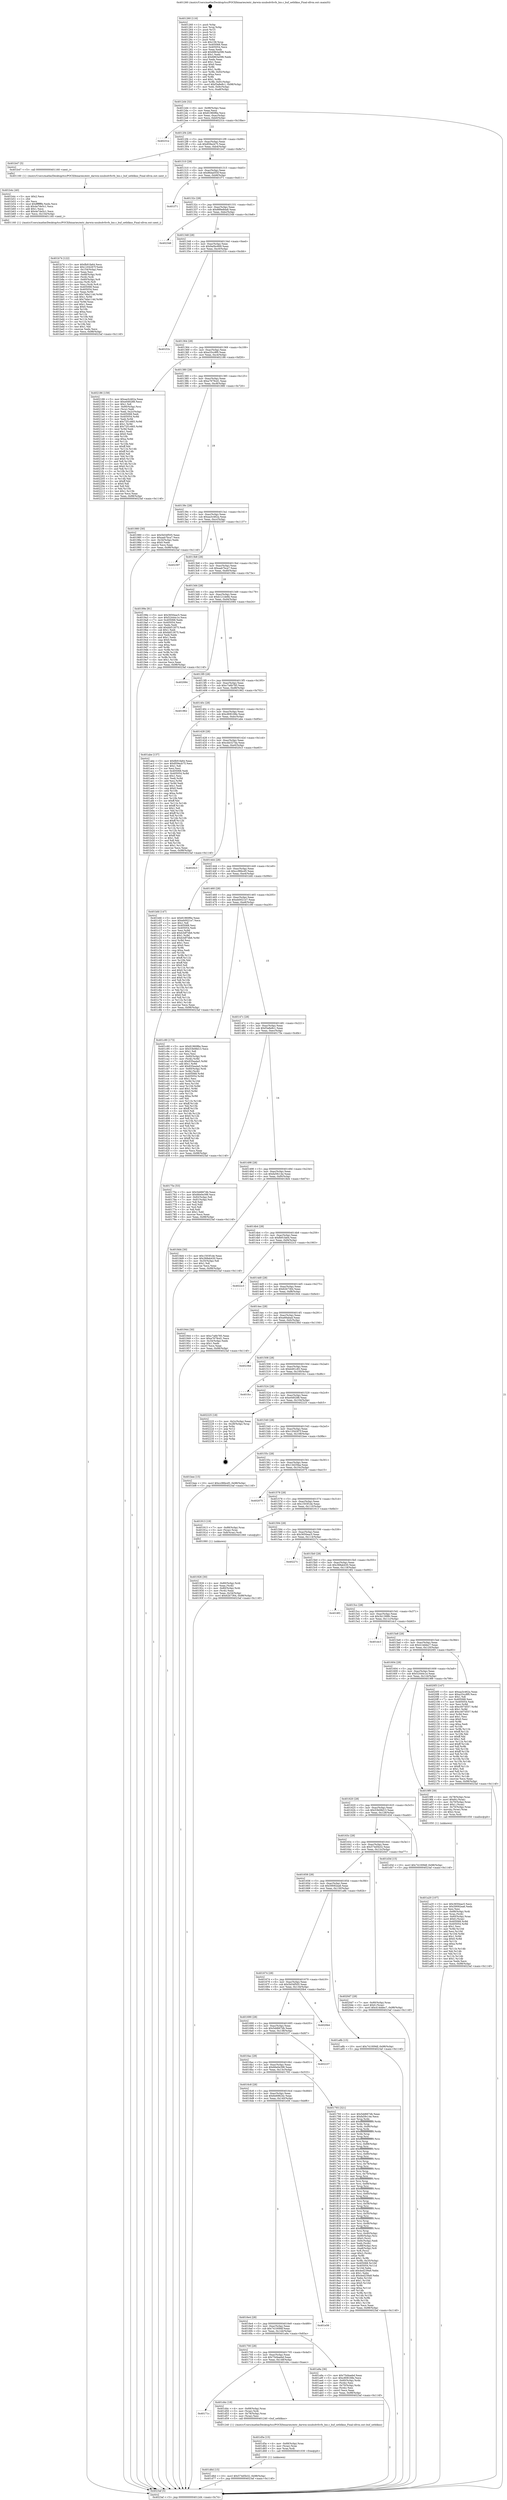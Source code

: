 digraph "0x401260" {
  label = "0x401260 (/mnt/c/Users/mathe/Desktop/tcc/POCII/binaries/extr_darwin-xnubsdvfsvfs_bio.c_buf_setblkno_Final-ollvm.out::main(0))"
  labelloc = "t"
  node[shape=record]

  Entry [label="",width=0.3,height=0.3,shape=circle,fillcolor=black,style=filled]
  "0x4012d4" [label="{
     0x4012d4 [32]\l
     | [instrs]\l
     &nbsp;&nbsp;0x4012d4 \<+6\>: mov -0x98(%rbp),%eax\l
     &nbsp;&nbsp;0x4012da \<+2\>: mov %eax,%ecx\l
     &nbsp;&nbsp;0x4012dc \<+6\>: sub $0x81960f6e,%ecx\l
     &nbsp;&nbsp;0x4012e2 \<+6\>: mov %eax,-0xac(%rbp)\l
     &nbsp;&nbsp;0x4012e8 \<+6\>: mov %ecx,-0xb0(%rbp)\l
     &nbsp;&nbsp;0x4012ee \<+6\>: je 000000000040231e \<main+0x10be\>\l
  }"]
  "0x40231e" [label="{
     0x40231e\l
  }", style=dashed]
  "0x4012f4" [label="{
     0x4012f4 [28]\l
     | [instrs]\l
     &nbsp;&nbsp;0x4012f4 \<+5\>: jmp 00000000004012f9 \<main+0x99\>\l
     &nbsp;&nbsp;0x4012f9 \<+6\>: mov -0xac(%rbp),%eax\l
     &nbsp;&nbsp;0x4012ff \<+5\>: sub $0x859ecb75,%eax\l
     &nbsp;&nbsp;0x401304 \<+6\>: mov %eax,-0xb4(%rbp)\l
     &nbsp;&nbsp;0x40130a \<+6\>: je 0000000000401b47 \<main+0x8e7\>\l
  }"]
  Exit [label="",width=0.3,height=0.3,shape=circle,fillcolor=black,style=filled,peripheries=2]
  "0x401b47" [label="{
     0x401b47 [5]\l
     | [instrs]\l
     &nbsp;&nbsp;0x401b47 \<+5\>: call 0000000000401160 \<next_i\>\l
     | [calls]\l
     &nbsp;&nbsp;0x401160 \{1\} (/mnt/c/Users/mathe/Desktop/tcc/POCII/binaries/extr_darwin-xnubsdvfsvfs_bio.c_buf_setblkno_Final-ollvm.out::next_i)\l
  }"]
  "0x401310" [label="{
     0x401310 [28]\l
     | [instrs]\l
     &nbsp;&nbsp;0x401310 \<+5\>: jmp 0000000000401315 \<main+0xb5\>\l
     &nbsp;&nbsp;0x401315 \<+6\>: mov -0xac(%rbp),%eax\l
     &nbsp;&nbsp;0x40131b \<+5\>: sub $0x86da055f,%eax\l
     &nbsp;&nbsp;0x401320 \<+6\>: mov %eax,-0xb8(%rbp)\l
     &nbsp;&nbsp;0x401326 \<+6\>: je 0000000000401f71 \<main+0xd11\>\l
  }"]
  "0x401d6d" [label="{
     0x401d6d [15]\l
     | [instrs]\l
     &nbsp;&nbsp;0x401d6d \<+10\>: movl $0x574d5b32,-0x98(%rbp)\l
     &nbsp;&nbsp;0x401d77 \<+5\>: jmp 00000000004023af \<main+0x114f\>\l
  }"]
  "0x401f71" [label="{
     0x401f71\l
  }", style=dashed]
  "0x40132c" [label="{
     0x40132c [28]\l
     | [instrs]\l
     &nbsp;&nbsp;0x40132c \<+5\>: jmp 0000000000401331 \<main+0xd1\>\l
     &nbsp;&nbsp;0x401331 \<+6\>: mov -0xac(%rbp),%eax\l
     &nbsp;&nbsp;0x401337 \<+5\>: sub $0x889e84a8,%eax\l
     &nbsp;&nbsp;0x40133c \<+6\>: mov %eax,-0xbc(%rbp)\l
     &nbsp;&nbsp;0x401342 \<+6\>: je 0000000000402348 \<main+0x10e8\>\l
  }"]
  "0x401d5e" [label="{
     0x401d5e [15]\l
     | [instrs]\l
     &nbsp;&nbsp;0x401d5e \<+4\>: mov -0x68(%rbp),%rax\l
     &nbsp;&nbsp;0x401d62 \<+3\>: mov (%rax),%rax\l
     &nbsp;&nbsp;0x401d65 \<+3\>: mov %rax,%rdi\l
     &nbsp;&nbsp;0x401d68 \<+5\>: call 0000000000401030 \<free@plt\>\l
     | [calls]\l
     &nbsp;&nbsp;0x401030 \{1\} (unknown)\l
  }"]
  "0x402348" [label="{
     0x402348\l
  }", style=dashed]
  "0x401348" [label="{
     0x401348 [28]\l
     | [instrs]\l
     &nbsp;&nbsp;0x401348 \<+5\>: jmp 000000000040134d \<main+0xed\>\l
     &nbsp;&nbsp;0x40134d \<+6\>: mov -0xac(%rbp),%eax\l
     &nbsp;&nbsp;0x401353 \<+5\>: sub $0x9a0bc669,%eax\l
     &nbsp;&nbsp;0x401358 \<+6\>: mov %eax,-0xc0(%rbp)\l
     &nbsp;&nbsp;0x40135e \<+6\>: je 0000000000401f1b \<main+0xcbb\>\l
  }"]
  "0x40171c" [label="{
     0x40171c\l
  }", style=dashed]
  "0x401f1b" [label="{
     0x401f1b\l
  }", style=dashed]
  "0x401364" [label="{
     0x401364 [28]\l
     | [instrs]\l
     &nbsp;&nbsp;0x401364 \<+5\>: jmp 0000000000401369 \<main+0x109\>\l
     &nbsp;&nbsp;0x401369 \<+6\>: mov -0xac(%rbp),%eax\l
     &nbsp;&nbsp;0x40136f \<+5\>: sub $0xa33cc8f0,%eax\l
     &nbsp;&nbsp;0x401374 \<+6\>: mov %eax,-0xc4(%rbp)\l
     &nbsp;&nbsp;0x40137a \<+6\>: je 0000000000402186 \<main+0xf26\>\l
  }"]
  "0x401d4c" [label="{
     0x401d4c [18]\l
     | [instrs]\l
     &nbsp;&nbsp;0x401d4c \<+4\>: mov -0x68(%rbp),%rax\l
     &nbsp;&nbsp;0x401d50 \<+3\>: mov (%rax),%rdi\l
     &nbsp;&nbsp;0x401d53 \<+4\>: mov -0x78(%rbp),%rax\l
     &nbsp;&nbsp;0x401d57 \<+2\>: mov (%rax),%esi\l
     &nbsp;&nbsp;0x401d59 \<+5\>: call 0000000000401240 \<buf_setblkno\>\l
     | [calls]\l
     &nbsp;&nbsp;0x401240 \{1\} (/mnt/c/Users/mathe/Desktop/tcc/POCII/binaries/extr_darwin-xnubsdvfsvfs_bio.c_buf_setblkno_Final-ollvm.out::buf_setblkno)\l
  }"]
  "0x402186" [label="{
     0x402186 [159]\l
     | [instrs]\l
     &nbsp;&nbsp;0x402186 \<+5\>: mov $0xaa3c462a,%eax\l
     &nbsp;&nbsp;0x40218b \<+5\>: mov $0xe0d0288,%ecx\l
     &nbsp;&nbsp;0x402190 \<+2\>: mov $0x1,%dl\l
     &nbsp;&nbsp;0x402192 \<+7\>: mov -0x90(%rbp),%rsi\l
     &nbsp;&nbsp;0x402199 \<+2\>: mov (%rsi),%edi\l
     &nbsp;&nbsp;0x40219b \<+3\>: mov %edi,-0x2c(%rbp)\l
     &nbsp;&nbsp;0x40219e \<+7\>: mov 0x405068,%edi\l
     &nbsp;&nbsp;0x4021a5 \<+8\>: mov 0x405054,%r8d\l
     &nbsp;&nbsp;0x4021ad \<+3\>: mov %edi,%r9d\l
     &nbsp;&nbsp;0x4021b0 \<+7\>: sub $0x72f1c665,%r9d\l
     &nbsp;&nbsp;0x4021b7 \<+4\>: sub $0x1,%r9d\l
     &nbsp;&nbsp;0x4021bb \<+7\>: add $0x72f1c665,%r9d\l
     &nbsp;&nbsp;0x4021c2 \<+4\>: imul %r9d,%edi\l
     &nbsp;&nbsp;0x4021c6 \<+3\>: and $0x1,%edi\l
     &nbsp;&nbsp;0x4021c9 \<+3\>: cmp $0x0,%edi\l
     &nbsp;&nbsp;0x4021cc \<+4\>: sete %r10b\l
     &nbsp;&nbsp;0x4021d0 \<+4\>: cmp $0xa,%r8d\l
     &nbsp;&nbsp;0x4021d4 \<+4\>: setl %r11b\l
     &nbsp;&nbsp;0x4021d8 \<+3\>: mov %r10b,%bl\l
     &nbsp;&nbsp;0x4021db \<+3\>: xor $0xff,%bl\l
     &nbsp;&nbsp;0x4021de \<+3\>: mov %r11b,%r14b\l
     &nbsp;&nbsp;0x4021e1 \<+4\>: xor $0xff,%r14b\l
     &nbsp;&nbsp;0x4021e5 \<+3\>: xor $0x0,%dl\l
     &nbsp;&nbsp;0x4021e8 \<+3\>: mov %bl,%r15b\l
     &nbsp;&nbsp;0x4021eb \<+4\>: and $0x0,%r15b\l
     &nbsp;&nbsp;0x4021ef \<+3\>: and %dl,%r10b\l
     &nbsp;&nbsp;0x4021f2 \<+3\>: mov %r14b,%r12b\l
     &nbsp;&nbsp;0x4021f5 \<+4\>: and $0x0,%r12b\l
     &nbsp;&nbsp;0x4021f9 \<+3\>: and %dl,%r11b\l
     &nbsp;&nbsp;0x4021fc \<+3\>: or %r10b,%r15b\l
     &nbsp;&nbsp;0x4021ff \<+3\>: or %r11b,%r12b\l
     &nbsp;&nbsp;0x402202 \<+3\>: xor %r12b,%r15b\l
     &nbsp;&nbsp;0x402205 \<+3\>: or %r14b,%bl\l
     &nbsp;&nbsp;0x402208 \<+3\>: xor $0xff,%bl\l
     &nbsp;&nbsp;0x40220b \<+3\>: or $0x0,%dl\l
     &nbsp;&nbsp;0x40220e \<+2\>: and %dl,%bl\l
     &nbsp;&nbsp;0x402210 \<+3\>: or %bl,%r15b\l
     &nbsp;&nbsp;0x402213 \<+4\>: test $0x1,%r15b\l
     &nbsp;&nbsp;0x402217 \<+3\>: cmovne %ecx,%eax\l
     &nbsp;&nbsp;0x40221a \<+6\>: mov %eax,-0x98(%rbp)\l
     &nbsp;&nbsp;0x402220 \<+5\>: jmp 00000000004023af \<main+0x114f\>\l
  }"]
  "0x401380" [label="{
     0x401380 [28]\l
     | [instrs]\l
     &nbsp;&nbsp;0x401380 \<+5\>: jmp 0000000000401385 \<main+0x125\>\l
     &nbsp;&nbsp;0x401385 \<+6\>: mov -0xac(%rbp),%eax\l
     &nbsp;&nbsp;0x40138b \<+5\>: sub $0xa7679cd1,%eax\l
     &nbsp;&nbsp;0x401390 \<+6\>: mov %eax,-0xc8(%rbp)\l
     &nbsp;&nbsp;0x401396 \<+6\>: je 0000000000401980 \<main+0x720\>\l
  }"]
  "0x401b74" [label="{
     0x401b74 [122]\l
     | [instrs]\l
     &nbsp;&nbsp;0x401b74 \<+5\>: mov $0xfb91fa64,%ecx\l
     &nbsp;&nbsp;0x401b79 \<+5\>: mov $0x1204267f,%edx\l
     &nbsp;&nbsp;0x401b7e \<+6\>: mov -0x154(%rbp),%esi\l
     &nbsp;&nbsp;0x401b84 \<+3\>: imul %eax,%esi\l
     &nbsp;&nbsp;0x401b87 \<+4\>: mov -0x68(%rbp),%rdi\l
     &nbsp;&nbsp;0x401b8b \<+3\>: mov (%rdi),%rdi\l
     &nbsp;&nbsp;0x401b8e \<+4\>: mov -0x60(%rbp),%r8\l
     &nbsp;&nbsp;0x401b92 \<+3\>: movslq (%r8),%r8\l
     &nbsp;&nbsp;0x401b95 \<+4\>: mov %esi,(%rdi,%r8,4)\l
     &nbsp;&nbsp;0x401b99 \<+7\>: mov 0x405068,%eax\l
     &nbsp;&nbsp;0x401ba0 \<+7\>: mov 0x405054,%esi\l
     &nbsp;&nbsp;0x401ba7 \<+3\>: mov %eax,%r9d\l
     &nbsp;&nbsp;0x401baa \<+7\>: add $0x74da114d,%r9d\l
     &nbsp;&nbsp;0x401bb1 \<+4\>: sub $0x1,%r9d\l
     &nbsp;&nbsp;0x401bb5 \<+7\>: sub $0x74da114d,%r9d\l
     &nbsp;&nbsp;0x401bbc \<+4\>: imul %r9d,%eax\l
     &nbsp;&nbsp;0x401bc0 \<+3\>: and $0x1,%eax\l
     &nbsp;&nbsp;0x401bc3 \<+3\>: cmp $0x0,%eax\l
     &nbsp;&nbsp;0x401bc6 \<+4\>: sete %r10b\l
     &nbsp;&nbsp;0x401bca \<+3\>: cmp $0xa,%esi\l
     &nbsp;&nbsp;0x401bcd \<+4\>: setl %r11b\l
     &nbsp;&nbsp;0x401bd1 \<+3\>: mov %r10b,%bl\l
     &nbsp;&nbsp;0x401bd4 \<+3\>: and %r11b,%bl\l
     &nbsp;&nbsp;0x401bd7 \<+3\>: xor %r11b,%r10b\l
     &nbsp;&nbsp;0x401bda \<+3\>: or %r10b,%bl\l
     &nbsp;&nbsp;0x401bdd \<+3\>: test $0x1,%bl\l
     &nbsp;&nbsp;0x401be0 \<+3\>: cmovne %edx,%ecx\l
     &nbsp;&nbsp;0x401be3 \<+6\>: mov %ecx,-0x98(%rbp)\l
     &nbsp;&nbsp;0x401be9 \<+5\>: jmp 00000000004023af \<main+0x114f\>\l
  }"]
  "0x401980" [label="{
     0x401980 [30]\l
     | [instrs]\l
     &nbsp;&nbsp;0x401980 \<+5\>: mov $0x5b54f505,%eax\l
     &nbsp;&nbsp;0x401985 \<+5\>: mov $0xaab7bca7,%ecx\l
     &nbsp;&nbsp;0x40198a \<+3\>: mov -0x34(%rbp),%edx\l
     &nbsp;&nbsp;0x40198d \<+3\>: cmp $0x0,%edx\l
     &nbsp;&nbsp;0x401990 \<+3\>: cmove %ecx,%eax\l
     &nbsp;&nbsp;0x401993 \<+6\>: mov %eax,-0x98(%rbp)\l
     &nbsp;&nbsp;0x401999 \<+5\>: jmp 00000000004023af \<main+0x114f\>\l
  }"]
  "0x40139c" [label="{
     0x40139c [28]\l
     | [instrs]\l
     &nbsp;&nbsp;0x40139c \<+5\>: jmp 00000000004013a1 \<main+0x141\>\l
     &nbsp;&nbsp;0x4013a1 \<+6\>: mov -0xac(%rbp),%eax\l
     &nbsp;&nbsp;0x4013a7 \<+5\>: sub $0xaa3c462a,%eax\l
     &nbsp;&nbsp;0x4013ac \<+6\>: mov %eax,-0xcc(%rbp)\l
     &nbsp;&nbsp;0x4013b2 \<+6\>: je 0000000000402397 \<main+0x1137\>\l
  }"]
  "0x401b4c" [label="{
     0x401b4c [40]\l
     | [instrs]\l
     &nbsp;&nbsp;0x401b4c \<+5\>: mov $0x2,%ecx\l
     &nbsp;&nbsp;0x401b51 \<+1\>: cltd\l
     &nbsp;&nbsp;0x401b52 \<+2\>: idiv %ecx\l
     &nbsp;&nbsp;0x401b54 \<+6\>: imul $0xfffffffe,%edx,%ecx\l
     &nbsp;&nbsp;0x401b5a \<+6\>: sub $0x4e7de5c1,%ecx\l
     &nbsp;&nbsp;0x401b60 \<+3\>: add $0x1,%ecx\l
     &nbsp;&nbsp;0x401b63 \<+6\>: add $0x4e7de5c1,%ecx\l
     &nbsp;&nbsp;0x401b69 \<+6\>: mov %ecx,-0x154(%rbp)\l
     &nbsp;&nbsp;0x401b6f \<+5\>: call 0000000000401160 \<next_i\>\l
     | [calls]\l
     &nbsp;&nbsp;0x401160 \{1\} (/mnt/c/Users/mathe/Desktop/tcc/POCII/binaries/extr_darwin-xnubsdvfsvfs_bio.c_buf_setblkno_Final-ollvm.out::next_i)\l
  }"]
  "0x402397" [label="{
     0x402397\l
  }", style=dashed]
  "0x4013b8" [label="{
     0x4013b8 [28]\l
     | [instrs]\l
     &nbsp;&nbsp;0x4013b8 \<+5\>: jmp 00000000004013bd \<main+0x15d\>\l
     &nbsp;&nbsp;0x4013bd \<+6\>: mov -0xac(%rbp),%eax\l
     &nbsp;&nbsp;0x4013c3 \<+5\>: sub $0xaab7bca7,%eax\l
     &nbsp;&nbsp;0x4013c8 \<+6\>: mov %eax,-0xd0(%rbp)\l
     &nbsp;&nbsp;0x4013ce \<+6\>: je 000000000040199e \<main+0x73e\>\l
  }"]
  "0x401700" [label="{
     0x401700 [28]\l
     | [instrs]\l
     &nbsp;&nbsp;0x401700 \<+5\>: jmp 0000000000401705 \<main+0x4a5\>\l
     &nbsp;&nbsp;0x401705 \<+6\>: mov -0xac(%rbp),%eax\l
     &nbsp;&nbsp;0x40170b \<+5\>: sub $0x75d4aebd,%eax\l
     &nbsp;&nbsp;0x401710 \<+6\>: mov %eax,-0x148(%rbp)\l
     &nbsp;&nbsp;0x401716 \<+6\>: je 0000000000401d4c \<main+0xaec\>\l
  }"]
  "0x40199e" [label="{
     0x40199e [91]\l
     | [instrs]\l
     &nbsp;&nbsp;0x40199e \<+5\>: mov $0x3650eac5,%eax\l
     &nbsp;&nbsp;0x4019a3 \<+5\>: mov $0x52444c1e,%ecx\l
     &nbsp;&nbsp;0x4019a8 \<+7\>: mov 0x405068,%edx\l
     &nbsp;&nbsp;0x4019af \<+7\>: mov 0x405054,%esi\l
     &nbsp;&nbsp;0x4019b6 \<+2\>: mov %edx,%edi\l
     &nbsp;&nbsp;0x4019b8 \<+6\>: add $0xbbf12675,%edi\l
     &nbsp;&nbsp;0x4019be \<+3\>: sub $0x1,%edi\l
     &nbsp;&nbsp;0x4019c1 \<+6\>: sub $0xbbf12675,%edi\l
     &nbsp;&nbsp;0x4019c7 \<+3\>: imul %edi,%edx\l
     &nbsp;&nbsp;0x4019ca \<+3\>: and $0x1,%edx\l
     &nbsp;&nbsp;0x4019cd \<+3\>: cmp $0x0,%edx\l
     &nbsp;&nbsp;0x4019d0 \<+4\>: sete %r8b\l
     &nbsp;&nbsp;0x4019d4 \<+3\>: cmp $0xa,%esi\l
     &nbsp;&nbsp;0x4019d7 \<+4\>: setl %r9b\l
     &nbsp;&nbsp;0x4019db \<+3\>: mov %r8b,%r10b\l
     &nbsp;&nbsp;0x4019de \<+3\>: and %r9b,%r10b\l
     &nbsp;&nbsp;0x4019e1 \<+3\>: xor %r9b,%r8b\l
     &nbsp;&nbsp;0x4019e4 \<+3\>: or %r8b,%r10b\l
     &nbsp;&nbsp;0x4019e7 \<+4\>: test $0x1,%r10b\l
     &nbsp;&nbsp;0x4019eb \<+3\>: cmovne %ecx,%eax\l
     &nbsp;&nbsp;0x4019ee \<+6\>: mov %eax,-0x98(%rbp)\l
     &nbsp;&nbsp;0x4019f4 \<+5\>: jmp 00000000004023af \<main+0x114f\>\l
  }"]
  "0x4013d4" [label="{
     0x4013d4 [28]\l
     | [instrs]\l
     &nbsp;&nbsp;0x4013d4 \<+5\>: jmp 00000000004013d9 \<main+0x179\>\l
     &nbsp;&nbsp;0x4013d9 \<+6\>: mov -0xac(%rbp),%eax\l
     &nbsp;&nbsp;0x4013df \<+5\>: sub $0xb121de6b,%eax\l
     &nbsp;&nbsp;0x4013e4 \<+6\>: mov %eax,-0xd4(%rbp)\l
     &nbsp;&nbsp;0x4013ea \<+6\>: je 0000000000402084 \<main+0xe24\>\l
  }"]
  "0x401a9a" [label="{
     0x401a9a [36]\l
     | [instrs]\l
     &nbsp;&nbsp;0x401a9a \<+5\>: mov $0x75d4aebd,%eax\l
     &nbsp;&nbsp;0x401a9f \<+5\>: mov $0xc808168e,%ecx\l
     &nbsp;&nbsp;0x401aa4 \<+4\>: mov -0x60(%rbp),%rdx\l
     &nbsp;&nbsp;0x401aa8 \<+2\>: mov (%rdx),%esi\l
     &nbsp;&nbsp;0x401aaa \<+4\>: mov -0x70(%rbp),%rdx\l
     &nbsp;&nbsp;0x401aae \<+2\>: cmp (%rdx),%esi\l
     &nbsp;&nbsp;0x401ab0 \<+3\>: cmovl %ecx,%eax\l
     &nbsp;&nbsp;0x401ab3 \<+6\>: mov %eax,-0x98(%rbp)\l
     &nbsp;&nbsp;0x401ab9 \<+5\>: jmp 00000000004023af \<main+0x114f\>\l
  }"]
  "0x402084" [label="{
     0x402084\l
  }", style=dashed]
  "0x4013f0" [label="{
     0x4013f0 [28]\l
     | [instrs]\l
     &nbsp;&nbsp;0x4013f0 \<+5\>: jmp 00000000004013f5 \<main+0x195\>\l
     &nbsp;&nbsp;0x4013f5 \<+6\>: mov -0xac(%rbp),%eax\l
     &nbsp;&nbsp;0x4013fb \<+5\>: sub $0xc7a6b785,%eax\l
     &nbsp;&nbsp;0x401400 \<+6\>: mov %eax,-0xd8(%rbp)\l
     &nbsp;&nbsp;0x401406 \<+6\>: je 0000000000401962 \<main+0x702\>\l
  }"]
  "0x4016e4" [label="{
     0x4016e4 [28]\l
     | [instrs]\l
     &nbsp;&nbsp;0x4016e4 \<+5\>: jmp 00000000004016e9 \<main+0x489\>\l
     &nbsp;&nbsp;0x4016e9 \<+6\>: mov -0xac(%rbp),%eax\l
     &nbsp;&nbsp;0x4016ef \<+5\>: sub $0x741009df,%eax\l
     &nbsp;&nbsp;0x4016f4 \<+6\>: mov %eax,-0x144(%rbp)\l
     &nbsp;&nbsp;0x4016fa \<+6\>: je 0000000000401a9a \<main+0x83a\>\l
  }"]
  "0x401962" [label="{
     0x401962\l
  }", style=dashed]
  "0x40140c" [label="{
     0x40140c [28]\l
     | [instrs]\l
     &nbsp;&nbsp;0x40140c \<+5\>: jmp 0000000000401411 \<main+0x1b1\>\l
     &nbsp;&nbsp;0x401411 \<+6\>: mov -0xac(%rbp),%eax\l
     &nbsp;&nbsp;0x401417 \<+5\>: sub $0xc808168e,%eax\l
     &nbsp;&nbsp;0x40141c \<+6\>: mov %eax,-0xdc(%rbp)\l
     &nbsp;&nbsp;0x401422 \<+6\>: je 0000000000401abe \<main+0x85e\>\l
  }"]
  "0x401e56" [label="{
     0x401e56\l
  }", style=dashed]
  "0x401abe" [label="{
     0x401abe [137]\l
     | [instrs]\l
     &nbsp;&nbsp;0x401abe \<+5\>: mov $0xfb91fa64,%eax\l
     &nbsp;&nbsp;0x401ac3 \<+5\>: mov $0x859ecb75,%ecx\l
     &nbsp;&nbsp;0x401ac8 \<+2\>: mov $0x1,%dl\l
     &nbsp;&nbsp;0x401aca \<+2\>: xor %esi,%esi\l
     &nbsp;&nbsp;0x401acc \<+7\>: mov 0x405068,%edi\l
     &nbsp;&nbsp;0x401ad3 \<+8\>: mov 0x405054,%r8d\l
     &nbsp;&nbsp;0x401adb \<+3\>: sub $0x1,%esi\l
     &nbsp;&nbsp;0x401ade \<+3\>: mov %edi,%r9d\l
     &nbsp;&nbsp;0x401ae1 \<+3\>: add %esi,%r9d\l
     &nbsp;&nbsp;0x401ae4 \<+4\>: imul %r9d,%edi\l
     &nbsp;&nbsp;0x401ae8 \<+3\>: and $0x1,%edi\l
     &nbsp;&nbsp;0x401aeb \<+3\>: cmp $0x0,%edi\l
     &nbsp;&nbsp;0x401aee \<+4\>: sete %r10b\l
     &nbsp;&nbsp;0x401af2 \<+4\>: cmp $0xa,%r8d\l
     &nbsp;&nbsp;0x401af6 \<+4\>: setl %r11b\l
     &nbsp;&nbsp;0x401afa \<+3\>: mov %r10b,%bl\l
     &nbsp;&nbsp;0x401afd \<+3\>: xor $0xff,%bl\l
     &nbsp;&nbsp;0x401b00 \<+3\>: mov %r11b,%r14b\l
     &nbsp;&nbsp;0x401b03 \<+4\>: xor $0xff,%r14b\l
     &nbsp;&nbsp;0x401b07 \<+3\>: xor $0x1,%dl\l
     &nbsp;&nbsp;0x401b0a \<+3\>: mov %bl,%r15b\l
     &nbsp;&nbsp;0x401b0d \<+4\>: and $0xff,%r15b\l
     &nbsp;&nbsp;0x401b11 \<+3\>: and %dl,%r10b\l
     &nbsp;&nbsp;0x401b14 \<+3\>: mov %r14b,%r12b\l
     &nbsp;&nbsp;0x401b17 \<+4\>: and $0xff,%r12b\l
     &nbsp;&nbsp;0x401b1b \<+3\>: and %dl,%r11b\l
     &nbsp;&nbsp;0x401b1e \<+3\>: or %r10b,%r15b\l
     &nbsp;&nbsp;0x401b21 \<+3\>: or %r11b,%r12b\l
     &nbsp;&nbsp;0x401b24 \<+3\>: xor %r12b,%r15b\l
     &nbsp;&nbsp;0x401b27 \<+3\>: or %r14b,%bl\l
     &nbsp;&nbsp;0x401b2a \<+3\>: xor $0xff,%bl\l
     &nbsp;&nbsp;0x401b2d \<+3\>: or $0x1,%dl\l
     &nbsp;&nbsp;0x401b30 \<+2\>: and %dl,%bl\l
     &nbsp;&nbsp;0x401b32 \<+3\>: or %bl,%r15b\l
     &nbsp;&nbsp;0x401b35 \<+4\>: test $0x1,%r15b\l
     &nbsp;&nbsp;0x401b39 \<+3\>: cmovne %ecx,%eax\l
     &nbsp;&nbsp;0x401b3c \<+6\>: mov %eax,-0x98(%rbp)\l
     &nbsp;&nbsp;0x401b42 \<+5\>: jmp 00000000004023af \<main+0x114f\>\l
  }"]
  "0x401428" [label="{
     0x401428 [28]\l
     | [instrs]\l
     &nbsp;&nbsp;0x401428 \<+5\>: jmp 000000000040142d \<main+0x1cd\>\l
     &nbsp;&nbsp;0x40142d \<+6\>: mov -0xac(%rbp),%eax\l
     &nbsp;&nbsp;0x401433 \<+5\>: sub $0xcbb327da,%eax\l
     &nbsp;&nbsp;0x401438 \<+6\>: mov %eax,-0xe0(%rbp)\l
     &nbsp;&nbsp;0x40143e \<+6\>: je 00000000004020c3 \<main+0xe63\>\l
  }"]
  "0x401a20" [label="{
     0x401a20 [107]\l
     | [instrs]\l
     &nbsp;&nbsp;0x401a20 \<+5\>: mov $0x3650eac5,%ecx\l
     &nbsp;&nbsp;0x401a25 \<+5\>: mov $0x59092ea6,%edx\l
     &nbsp;&nbsp;0x401a2a \<+2\>: xor %esi,%esi\l
     &nbsp;&nbsp;0x401a2c \<+4\>: mov -0x68(%rbp),%rdi\l
     &nbsp;&nbsp;0x401a30 \<+3\>: mov %rax,(%rdi)\l
     &nbsp;&nbsp;0x401a33 \<+4\>: mov -0x60(%rbp),%rax\l
     &nbsp;&nbsp;0x401a37 \<+6\>: movl $0x0,(%rax)\l
     &nbsp;&nbsp;0x401a3d \<+8\>: mov 0x405068,%r8d\l
     &nbsp;&nbsp;0x401a45 \<+8\>: mov 0x405054,%r9d\l
     &nbsp;&nbsp;0x401a4d \<+3\>: sub $0x1,%esi\l
     &nbsp;&nbsp;0x401a50 \<+3\>: mov %r8d,%r10d\l
     &nbsp;&nbsp;0x401a53 \<+3\>: add %esi,%r10d\l
     &nbsp;&nbsp;0x401a56 \<+4\>: imul %r10d,%r8d\l
     &nbsp;&nbsp;0x401a5a \<+4\>: and $0x1,%r8d\l
     &nbsp;&nbsp;0x401a5e \<+4\>: cmp $0x0,%r8d\l
     &nbsp;&nbsp;0x401a62 \<+4\>: sete %r11b\l
     &nbsp;&nbsp;0x401a66 \<+4\>: cmp $0xa,%r9d\l
     &nbsp;&nbsp;0x401a6a \<+3\>: setl %bl\l
     &nbsp;&nbsp;0x401a6d \<+3\>: mov %r11b,%r14b\l
     &nbsp;&nbsp;0x401a70 \<+3\>: and %bl,%r14b\l
     &nbsp;&nbsp;0x401a73 \<+3\>: xor %bl,%r11b\l
     &nbsp;&nbsp;0x401a76 \<+3\>: or %r11b,%r14b\l
     &nbsp;&nbsp;0x401a79 \<+4\>: test $0x1,%r14b\l
     &nbsp;&nbsp;0x401a7d \<+3\>: cmovne %edx,%ecx\l
     &nbsp;&nbsp;0x401a80 \<+6\>: mov %ecx,-0x98(%rbp)\l
     &nbsp;&nbsp;0x401a86 \<+5\>: jmp 00000000004023af \<main+0x114f\>\l
  }"]
  "0x4020c3" [label="{
     0x4020c3\l
  }", style=dashed]
  "0x401444" [label="{
     0x401444 [28]\l
     | [instrs]\l
     &nbsp;&nbsp;0x401444 \<+5\>: jmp 0000000000401449 \<main+0x1e9\>\l
     &nbsp;&nbsp;0x401449 \<+6\>: mov -0xac(%rbp),%eax\l
     &nbsp;&nbsp;0x40144f \<+5\>: sub $0xcc96bcd5,%eax\l
     &nbsp;&nbsp;0x401454 \<+6\>: mov %eax,-0xe4(%rbp)\l
     &nbsp;&nbsp;0x40145a \<+6\>: je 0000000000401bfd \<main+0x99d\>\l
  }"]
  "0x401926" [label="{
     0x401926 [30]\l
     | [instrs]\l
     &nbsp;&nbsp;0x401926 \<+4\>: mov -0x80(%rbp),%rdi\l
     &nbsp;&nbsp;0x40192a \<+2\>: mov %eax,(%rdi)\l
     &nbsp;&nbsp;0x40192c \<+4\>: mov -0x80(%rbp),%rdi\l
     &nbsp;&nbsp;0x401930 \<+2\>: mov (%rdi),%eax\l
     &nbsp;&nbsp;0x401932 \<+3\>: mov %eax,-0x34(%rbp)\l
     &nbsp;&nbsp;0x401935 \<+10\>: movl $0x62b7364,-0x98(%rbp)\l
     &nbsp;&nbsp;0x40193f \<+5\>: jmp 00000000004023af \<main+0x114f\>\l
  }"]
  "0x401bfd" [label="{
     0x401bfd [147]\l
     | [instrs]\l
     &nbsp;&nbsp;0x401bfd \<+5\>: mov $0x81960f6e,%eax\l
     &nbsp;&nbsp;0x401c02 \<+5\>: mov $0xeb0021e7,%ecx\l
     &nbsp;&nbsp;0x401c07 \<+2\>: mov $0x1,%dl\l
     &nbsp;&nbsp;0x401c09 \<+7\>: mov 0x405068,%esi\l
     &nbsp;&nbsp;0x401c10 \<+7\>: mov 0x405054,%edi\l
     &nbsp;&nbsp;0x401c17 \<+3\>: mov %esi,%r8d\l
     &nbsp;&nbsp;0x401c1a \<+7\>: add $0xb3df7db6,%r8d\l
     &nbsp;&nbsp;0x401c21 \<+4\>: sub $0x1,%r8d\l
     &nbsp;&nbsp;0x401c25 \<+7\>: sub $0xb3df7db6,%r8d\l
     &nbsp;&nbsp;0x401c2c \<+4\>: imul %r8d,%esi\l
     &nbsp;&nbsp;0x401c30 \<+3\>: and $0x1,%esi\l
     &nbsp;&nbsp;0x401c33 \<+3\>: cmp $0x0,%esi\l
     &nbsp;&nbsp;0x401c36 \<+4\>: sete %r9b\l
     &nbsp;&nbsp;0x401c3a \<+3\>: cmp $0xa,%edi\l
     &nbsp;&nbsp;0x401c3d \<+4\>: setl %r10b\l
     &nbsp;&nbsp;0x401c41 \<+3\>: mov %r9b,%r11b\l
     &nbsp;&nbsp;0x401c44 \<+4\>: xor $0xff,%r11b\l
     &nbsp;&nbsp;0x401c48 \<+3\>: mov %r10b,%bl\l
     &nbsp;&nbsp;0x401c4b \<+3\>: xor $0xff,%bl\l
     &nbsp;&nbsp;0x401c4e \<+3\>: xor $0x0,%dl\l
     &nbsp;&nbsp;0x401c51 \<+3\>: mov %r11b,%r14b\l
     &nbsp;&nbsp;0x401c54 \<+4\>: and $0x0,%r14b\l
     &nbsp;&nbsp;0x401c58 \<+3\>: and %dl,%r9b\l
     &nbsp;&nbsp;0x401c5b \<+3\>: mov %bl,%r15b\l
     &nbsp;&nbsp;0x401c5e \<+4\>: and $0x0,%r15b\l
     &nbsp;&nbsp;0x401c62 \<+3\>: and %dl,%r10b\l
     &nbsp;&nbsp;0x401c65 \<+3\>: or %r9b,%r14b\l
     &nbsp;&nbsp;0x401c68 \<+3\>: or %r10b,%r15b\l
     &nbsp;&nbsp;0x401c6b \<+3\>: xor %r15b,%r14b\l
     &nbsp;&nbsp;0x401c6e \<+3\>: or %bl,%r11b\l
     &nbsp;&nbsp;0x401c71 \<+4\>: xor $0xff,%r11b\l
     &nbsp;&nbsp;0x401c75 \<+3\>: or $0x0,%dl\l
     &nbsp;&nbsp;0x401c78 \<+3\>: and %dl,%r11b\l
     &nbsp;&nbsp;0x401c7b \<+3\>: or %r11b,%r14b\l
     &nbsp;&nbsp;0x401c7e \<+4\>: test $0x1,%r14b\l
     &nbsp;&nbsp;0x401c82 \<+3\>: cmovne %ecx,%eax\l
     &nbsp;&nbsp;0x401c85 \<+6\>: mov %eax,-0x98(%rbp)\l
     &nbsp;&nbsp;0x401c8b \<+5\>: jmp 00000000004023af \<main+0x114f\>\l
  }"]
  "0x401460" [label="{
     0x401460 [28]\l
     | [instrs]\l
     &nbsp;&nbsp;0x401460 \<+5\>: jmp 0000000000401465 \<main+0x205\>\l
     &nbsp;&nbsp;0x401465 \<+6\>: mov -0xac(%rbp),%eax\l
     &nbsp;&nbsp;0x40146b \<+5\>: sub $0xeb0021e7,%eax\l
     &nbsp;&nbsp;0x401470 \<+6\>: mov %eax,-0xe8(%rbp)\l
     &nbsp;&nbsp;0x401476 \<+6\>: je 0000000000401c90 \<main+0xa30\>\l
  }"]
  "0x4016c8" [label="{
     0x4016c8 [28]\l
     | [instrs]\l
     &nbsp;&nbsp;0x4016c8 \<+5\>: jmp 00000000004016cd \<main+0x46d\>\l
     &nbsp;&nbsp;0x4016cd \<+6\>: mov -0xac(%rbp),%eax\l
     &nbsp;&nbsp;0x4016d3 \<+5\>: sub $0x6e69624c,%eax\l
     &nbsp;&nbsp;0x4016d8 \<+6\>: mov %eax,-0x140(%rbp)\l
     &nbsp;&nbsp;0x4016de \<+6\>: je 0000000000401e56 \<main+0xbf6\>\l
  }"]
  "0x401c90" [label="{
     0x401c90 [173]\l
     | [instrs]\l
     &nbsp;&nbsp;0x401c90 \<+5\>: mov $0x81960f6e,%eax\l
     &nbsp;&nbsp;0x401c95 \<+5\>: mov $0x53b08d13,%ecx\l
     &nbsp;&nbsp;0x401c9a \<+2\>: mov $0x1,%dl\l
     &nbsp;&nbsp;0x401c9c \<+2\>: xor %esi,%esi\l
     &nbsp;&nbsp;0x401c9e \<+4\>: mov -0x60(%rbp),%rdi\l
     &nbsp;&nbsp;0x401ca2 \<+3\>: mov (%rdi),%r8d\l
     &nbsp;&nbsp;0x401ca5 \<+7\>: sub $0x835ea4a5,%r8d\l
     &nbsp;&nbsp;0x401cac \<+4\>: add $0x1,%r8d\l
     &nbsp;&nbsp;0x401cb0 \<+7\>: add $0x835ea4a5,%r8d\l
     &nbsp;&nbsp;0x401cb7 \<+4\>: mov -0x60(%rbp),%rdi\l
     &nbsp;&nbsp;0x401cbb \<+3\>: mov %r8d,(%rdi)\l
     &nbsp;&nbsp;0x401cbe \<+8\>: mov 0x405068,%r8d\l
     &nbsp;&nbsp;0x401cc6 \<+8\>: mov 0x405054,%r9d\l
     &nbsp;&nbsp;0x401cce \<+3\>: sub $0x1,%esi\l
     &nbsp;&nbsp;0x401cd1 \<+3\>: mov %r8d,%r10d\l
     &nbsp;&nbsp;0x401cd4 \<+3\>: add %esi,%r10d\l
     &nbsp;&nbsp;0x401cd7 \<+4\>: imul %r10d,%r8d\l
     &nbsp;&nbsp;0x401cdb \<+4\>: and $0x1,%r8d\l
     &nbsp;&nbsp;0x401cdf \<+4\>: cmp $0x0,%r8d\l
     &nbsp;&nbsp;0x401ce3 \<+4\>: sete %r11b\l
     &nbsp;&nbsp;0x401ce7 \<+4\>: cmp $0xa,%r9d\l
     &nbsp;&nbsp;0x401ceb \<+3\>: setl %bl\l
     &nbsp;&nbsp;0x401cee \<+3\>: mov %r11b,%r14b\l
     &nbsp;&nbsp;0x401cf1 \<+4\>: xor $0xff,%r14b\l
     &nbsp;&nbsp;0x401cf5 \<+3\>: mov %bl,%r15b\l
     &nbsp;&nbsp;0x401cf8 \<+4\>: xor $0xff,%r15b\l
     &nbsp;&nbsp;0x401cfc \<+3\>: xor $0x0,%dl\l
     &nbsp;&nbsp;0x401cff \<+3\>: mov %r14b,%r12b\l
     &nbsp;&nbsp;0x401d02 \<+4\>: and $0x0,%r12b\l
     &nbsp;&nbsp;0x401d06 \<+3\>: and %dl,%r11b\l
     &nbsp;&nbsp;0x401d09 \<+3\>: mov %r15b,%r13b\l
     &nbsp;&nbsp;0x401d0c \<+4\>: and $0x0,%r13b\l
     &nbsp;&nbsp;0x401d10 \<+2\>: and %dl,%bl\l
     &nbsp;&nbsp;0x401d12 \<+3\>: or %r11b,%r12b\l
     &nbsp;&nbsp;0x401d15 \<+3\>: or %bl,%r13b\l
     &nbsp;&nbsp;0x401d18 \<+3\>: xor %r13b,%r12b\l
     &nbsp;&nbsp;0x401d1b \<+3\>: or %r15b,%r14b\l
     &nbsp;&nbsp;0x401d1e \<+4\>: xor $0xff,%r14b\l
     &nbsp;&nbsp;0x401d22 \<+3\>: or $0x0,%dl\l
     &nbsp;&nbsp;0x401d25 \<+3\>: and %dl,%r14b\l
     &nbsp;&nbsp;0x401d28 \<+3\>: or %r14b,%r12b\l
     &nbsp;&nbsp;0x401d2b \<+4\>: test $0x1,%r12b\l
     &nbsp;&nbsp;0x401d2f \<+3\>: cmovne %ecx,%eax\l
     &nbsp;&nbsp;0x401d32 \<+6\>: mov %eax,-0x98(%rbp)\l
     &nbsp;&nbsp;0x401d38 \<+5\>: jmp 00000000004023af \<main+0x114f\>\l
  }"]
  "0x40147c" [label="{
     0x40147c [28]\l
     | [instrs]\l
     &nbsp;&nbsp;0x40147c \<+5\>: jmp 0000000000401481 \<main+0x221\>\l
     &nbsp;&nbsp;0x401481 \<+6\>: mov -0xac(%rbp),%eax\l
     &nbsp;&nbsp;0x401487 \<+5\>: sub $0xf3a8e8c1,%eax\l
     &nbsp;&nbsp;0x40148c \<+6\>: mov %eax,-0xec(%rbp)\l
     &nbsp;&nbsp;0x401492 \<+6\>: je 000000000040175e \<main+0x4fe\>\l
  }"]
  "0x401793" [label="{
     0x401793 [321]\l
     | [instrs]\l
     &nbsp;&nbsp;0x401793 \<+5\>: mov $0x5dd667db,%eax\l
     &nbsp;&nbsp;0x401798 \<+5\>: mov $0xfa59c14e,%ecx\l
     &nbsp;&nbsp;0x40179d \<+3\>: mov %rsp,%rdx\l
     &nbsp;&nbsp;0x4017a0 \<+4\>: add $0xfffffffffffffff0,%rdx\l
     &nbsp;&nbsp;0x4017a4 \<+3\>: mov %rdx,%rsp\l
     &nbsp;&nbsp;0x4017a7 \<+7\>: mov %rdx,-0x90(%rbp)\l
     &nbsp;&nbsp;0x4017ae \<+3\>: mov %rsp,%rdx\l
     &nbsp;&nbsp;0x4017b1 \<+4\>: add $0xfffffffffffffff0,%rdx\l
     &nbsp;&nbsp;0x4017b5 \<+3\>: mov %rdx,%rsp\l
     &nbsp;&nbsp;0x4017b8 \<+3\>: mov %rsp,%rsi\l
     &nbsp;&nbsp;0x4017bb \<+4\>: add $0xfffffffffffffff0,%rsi\l
     &nbsp;&nbsp;0x4017bf \<+3\>: mov %rsi,%rsp\l
     &nbsp;&nbsp;0x4017c2 \<+7\>: mov %rsi,-0x88(%rbp)\l
     &nbsp;&nbsp;0x4017c9 \<+3\>: mov %rsp,%rsi\l
     &nbsp;&nbsp;0x4017cc \<+4\>: add $0xfffffffffffffff0,%rsi\l
     &nbsp;&nbsp;0x4017d0 \<+3\>: mov %rsi,%rsp\l
     &nbsp;&nbsp;0x4017d3 \<+4\>: mov %rsi,-0x80(%rbp)\l
     &nbsp;&nbsp;0x4017d7 \<+3\>: mov %rsp,%rsi\l
     &nbsp;&nbsp;0x4017da \<+4\>: add $0xfffffffffffffff0,%rsi\l
     &nbsp;&nbsp;0x4017de \<+3\>: mov %rsi,%rsp\l
     &nbsp;&nbsp;0x4017e1 \<+4\>: mov %rsi,-0x78(%rbp)\l
     &nbsp;&nbsp;0x4017e5 \<+3\>: mov %rsp,%rsi\l
     &nbsp;&nbsp;0x4017e8 \<+4\>: add $0xfffffffffffffff0,%rsi\l
     &nbsp;&nbsp;0x4017ec \<+3\>: mov %rsi,%rsp\l
     &nbsp;&nbsp;0x4017ef \<+4\>: mov %rsi,-0x70(%rbp)\l
     &nbsp;&nbsp;0x4017f3 \<+3\>: mov %rsp,%rsi\l
     &nbsp;&nbsp;0x4017f6 \<+4\>: add $0xfffffffffffffff0,%rsi\l
     &nbsp;&nbsp;0x4017fa \<+3\>: mov %rsi,%rsp\l
     &nbsp;&nbsp;0x4017fd \<+4\>: mov %rsi,-0x68(%rbp)\l
     &nbsp;&nbsp;0x401801 \<+3\>: mov %rsp,%rsi\l
     &nbsp;&nbsp;0x401804 \<+4\>: add $0xfffffffffffffff0,%rsi\l
     &nbsp;&nbsp;0x401808 \<+3\>: mov %rsi,%rsp\l
     &nbsp;&nbsp;0x40180b \<+4\>: mov %rsi,-0x60(%rbp)\l
     &nbsp;&nbsp;0x40180f \<+3\>: mov %rsp,%rsi\l
     &nbsp;&nbsp;0x401812 \<+4\>: add $0xfffffffffffffff0,%rsi\l
     &nbsp;&nbsp;0x401816 \<+3\>: mov %rsi,%rsp\l
     &nbsp;&nbsp;0x401819 \<+4\>: mov %rsi,-0x58(%rbp)\l
     &nbsp;&nbsp;0x40181d \<+3\>: mov %rsp,%rsi\l
     &nbsp;&nbsp;0x401820 \<+4\>: add $0xfffffffffffffff0,%rsi\l
     &nbsp;&nbsp;0x401824 \<+3\>: mov %rsi,%rsp\l
     &nbsp;&nbsp;0x401827 \<+4\>: mov %rsi,-0x50(%rbp)\l
     &nbsp;&nbsp;0x40182b \<+3\>: mov %rsp,%rsi\l
     &nbsp;&nbsp;0x40182e \<+4\>: add $0xfffffffffffffff0,%rsi\l
     &nbsp;&nbsp;0x401832 \<+3\>: mov %rsi,%rsp\l
     &nbsp;&nbsp;0x401835 \<+4\>: mov %rsi,-0x48(%rbp)\l
     &nbsp;&nbsp;0x401839 \<+3\>: mov %rsp,%rsi\l
     &nbsp;&nbsp;0x40183c \<+4\>: add $0xfffffffffffffff0,%rsi\l
     &nbsp;&nbsp;0x401840 \<+3\>: mov %rsi,%rsp\l
     &nbsp;&nbsp;0x401843 \<+4\>: mov %rsi,-0x40(%rbp)\l
     &nbsp;&nbsp;0x401847 \<+7\>: mov -0x90(%rbp),%rsi\l
     &nbsp;&nbsp;0x40184e \<+6\>: movl $0x0,(%rsi)\l
     &nbsp;&nbsp;0x401854 \<+6\>: mov -0x9c(%rbp),%edi\l
     &nbsp;&nbsp;0x40185a \<+2\>: mov %edi,(%rdx)\l
     &nbsp;&nbsp;0x40185c \<+7\>: mov -0x88(%rbp),%rsi\l
     &nbsp;&nbsp;0x401863 \<+7\>: mov -0xa8(%rbp),%r8\l
     &nbsp;&nbsp;0x40186a \<+3\>: mov %r8,(%rsi)\l
     &nbsp;&nbsp;0x40186d \<+3\>: cmpl $0x2,(%rdx)\l
     &nbsp;&nbsp;0x401870 \<+4\>: setne %r9b\l
     &nbsp;&nbsp;0x401874 \<+4\>: and $0x1,%r9b\l
     &nbsp;&nbsp;0x401878 \<+4\>: mov %r9b,-0x35(%rbp)\l
     &nbsp;&nbsp;0x40187c \<+8\>: mov 0x405068,%r10d\l
     &nbsp;&nbsp;0x401884 \<+8\>: mov 0x405054,%r11d\l
     &nbsp;&nbsp;0x40188c \<+3\>: mov %r10d,%ebx\l
     &nbsp;&nbsp;0x40188f \<+6\>: add $0x4ed239a9,%ebx\l
     &nbsp;&nbsp;0x401895 \<+3\>: sub $0x1,%ebx\l
     &nbsp;&nbsp;0x401898 \<+6\>: sub $0x4ed239a9,%ebx\l
     &nbsp;&nbsp;0x40189e \<+4\>: imul %ebx,%r10d\l
     &nbsp;&nbsp;0x4018a2 \<+4\>: and $0x1,%r10d\l
     &nbsp;&nbsp;0x4018a6 \<+4\>: cmp $0x0,%r10d\l
     &nbsp;&nbsp;0x4018aa \<+4\>: sete %r9b\l
     &nbsp;&nbsp;0x4018ae \<+4\>: cmp $0xa,%r11d\l
     &nbsp;&nbsp;0x4018b2 \<+4\>: setl %r14b\l
     &nbsp;&nbsp;0x4018b6 \<+3\>: mov %r9b,%r15b\l
     &nbsp;&nbsp;0x4018b9 \<+3\>: and %r14b,%r15b\l
     &nbsp;&nbsp;0x4018bc \<+3\>: xor %r14b,%r9b\l
     &nbsp;&nbsp;0x4018bf \<+3\>: or %r9b,%r15b\l
     &nbsp;&nbsp;0x4018c2 \<+4\>: test $0x1,%r15b\l
     &nbsp;&nbsp;0x4018c6 \<+3\>: cmovne %ecx,%eax\l
     &nbsp;&nbsp;0x4018c9 \<+6\>: mov %eax,-0x98(%rbp)\l
     &nbsp;&nbsp;0x4018cf \<+5\>: jmp 00000000004023af \<main+0x114f\>\l
  }"]
  "0x40175e" [label="{
     0x40175e [53]\l
     | [instrs]\l
     &nbsp;&nbsp;0x40175e \<+5\>: mov $0x5dd667db,%eax\l
     &nbsp;&nbsp;0x401763 \<+5\>: mov $0x66e0e398,%ecx\l
     &nbsp;&nbsp;0x401768 \<+6\>: mov -0x92(%rbp),%dl\l
     &nbsp;&nbsp;0x40176e \<+7\>: mov -0x91(%rbp),%sil\l
     &nbsp;&nbsp;0x401775 \<+3\>: mov %dl,%dil\l
     &nbsp;&nbsp;0x401778 \<+3\>: and %sil,%dil\l
     &nbsp;&nbsp;0x40177b \<+3\>: xor %sil,%dl\l
     &nbsp;&nbsp;0x40177e \<+3\>: or %dl,%dil\l
     &nbsp;&nbsp;0x401781 \<+4\>: test $0x1,%dil\l
     &nbsp;&nbsp;0x401785 \<+3\>: cmovne %ecx,%eax\l
     &nbsp;&nbsp;0x401788 \<+6\>: mov %eax,-0x98(%rbp)\l
     &nbsp;&nbsp;0x40178e \<+5\>: jmp 00000000004023af \<main+0x114f\>\l
  }"]
  "0x401498" [label="{
     0x401498 [28]\l
     | [instrs]\l
     &nbsp;&nbsp;0x401498 \<+5\>: jmp 000000000040149d \<main+0x23d\>\l
     &nbsp;&nbsp;0x40149d \<+6\>: mov -0xac(%rbp),%eax\l
     &nbsp;&nbsp;0x4014a3 \<+5\>: sub $0xfa59c14e,%eax\l
     &nbsp;&nbsp;0x4014a8 \<+6\>: mov %eax,-0xf0(%rbp)\l
     &nbsp;&nbsp;0x4014ae \<+6\>: je 00000000004018d4 \<main+0x674\>\l
  }"]
  "0x4023af" [label="{
     0x4023af [5]\l
     | [instrs]\l
     &nbsp;&nbsp;0x4023af \<+5\>: jmp 00000000004012d4 \<main+0x74\>\l
  }"]
  "0x401260" [label="{
     0x401260 [116]\l
     | [instrs]\l
     &nbsp;&nbsp;0x401260 \<+1\>: push %rbp\l
     &nbsp;&nbsp;0x401261 \<+3\>: mov %rsp,%rbp\l
     &nbsp;&nbsp;0x401264 \<+2\>: push %r15\l
     &nbsp;&nbsp;0x401266 \<+2\>: push %r14\l
     &nbsp;&nbsp;0x401268 \<+2\>: push %r13\l
     &nbsp;&nbsp;0x40126a \<+2\>: push %r12\l
     &nbsp;&nbsp;0x40126c \<+1\>: push %rbx\l
     &nbsp;&nbsp;0x40126d \<+7\>: sub $0x158,%rsp\l
     &nbsp;&nbsp;0x401274 \<+7\>: mov 0x405068,%eax\l
     &nbsp;&nbsp;0x40127b \<+7\>: mov 0x405054,%ecx\l
     &nbsp;&nbsp;0x401282 \<+2\>: mov %eax,%edx\l
     &nbsp;&nbsp;0x401284 \<+6\>: add $0x6863a596,%edx\l
     &nbsp;&nbsp;0x40128a \<+3\>: sub $0x1,%edx\l
     &nbsp;&nbsp;0x40128d \<+6\>: sub $0x6863a596,%edx\l
     &nbsp;&nbsp;0x401293 \<+3\>: imul %edx,%eax\l
     &nbsp;&nbsp;0x401296 \<+3\>: and $0x1,%eax\l
     &nbsp;&nbsp;0x401299 \<+3\>: cmp $0x0,%eax\l
     &nbsp;&nbsp;0x40129c \<+4\>: sete %r8b\l
     &nbsp;&nbsp;0x4012a0 \<+4\>: and $0x1,%r8b\l
     &nbsp;&nbsp;0x4012a4 \<+7\>: mov %r8b,-0x92(%rbp)\l
     &nbsp;&nbsp;0x4012ab \<+3\>: cmp $0xa,%ecx\l
     &nbsp;&nbsp;0x4012ae \<+4\>: setl %r8b\l
     &nbsp;&nbsp;0x4012b2 \<+4\>: and $0x1,%r8b\l
     &nbsp;&nbsp;0x4012b6 \<+7\>: mov %r8b,-0x91(%rbp)\l
     &nbsp;&nbsp;0x4012bd \<+10\>: movl $0xf3a8e8c1,-0x98(%rbp)\l
     &nbsp;&nbsp;0x4012c7 \<+6\>: mov %edi,-0x9c(%rbp)\l
     &nbsp;&nbsp;0x4012cd \<+7\>: mov %rsi,-0xa8(%rbp)\l
  }"]
  "0x4016ac" [label="{
     0x4016ac [28]\l
     | [instrs]\l
     &nbsp;&nbsp;0x4016ac \<+5\>: jmp 00000000004016b1 \<main+0x451\>\l
     &nbsp;&nbsp;0x4016b1 \<+6\>: mov -0xac(%rbp),%eax\l
     &nbsp;&nbsp;0x4016b7 \<+5\>: sub $0x66e0e398,%eax\l
     &nbsp;&nbsp;0x4016bc \<+6\>: mov %eax,-0x13c(%rbp)\l
     &nbsp;&nbsp;0x4016c2 \<+6\>: je 0000000000401793 \<main+0x533\>\l
  }"]
  "0x4018d4" [label="{
     0x4018d4 [30]\l
     | [instrs]\l
     &nbsp;&nbsp;0x4018d4 \<+5\>: mov $0x1503f1de,%eax\l
     &nbsp;&nbsp;0x4018d9 \<+5\>: mov $0x368ab430,%ecx\l
     &nbsp;&nbsp;0x4018de \<+3\>: mov -0x35(%rbp),%dl\l
     &nbsp;&nbsp;0x4018e1 \<+3\>: test $0x1,%dl\l
     &nbsp;&nbsp;0x4018e4 \<+3\>: cmovne %ecx,%eax\l
     &nbsp;&nbsp;0x4018e7 \<+6\>: mov %eax,-0x98(%rbp)\l
     &nbsp;&nbsp;0x4018ed \<+5\>: jmp 00000000004023af \<main+0x114f\>\l
  }"]
  "0x4014b4" [label="{
     0x4014b4 [28]\l
     | [instrs]\l
     &nbsp;&nbsp;0x4014b4 \<+5\>: jmp 00000000004014b9 \<main+0x259\>\l
     &nbsp;&nbsp;0x4014b9 \<+6\>: mov -0xac(%rbp),%eax\l
     &nbsp;&nbsp;0x4014bf \<+5\>: sub $0xfb91fa64,%eax\l
     &nbsp;&nbsp;0x4014c4 \<+6\>: mov %eax,-0xf4(%rbp)\l
     &nbsp;&nbsp;0x4014ca \<+6\>: je 00000000004022c3 \<main+0x1063\>\l
  }"]
  "0x402237" [label="{
     0x402237\l
  }", style=dashed]
  "0x4022c3" [label="{
     0x4022c3\l
  }", style=dashed]
  "0x4014d0" [label="{
     0x4014d0 [28]\l
     | [instrs]\l
     &nbsp;&nbsp;0x4014d0 \<+5\>: jmp 00000000004014d5 \<main+0x275\>\l
     &nbsp;&nbsp;0x4014d5 \<+6\>: mov -0xac(%rbp),%eax\l
     &nbsp;&nbsp;0x4014db \<+5\>: sub $0x62b7364,%eax\l
     &nbsp;&nbsp;0x4014e0 \<+6\>: mov %eax,-0xf8(%rbp)\l
     &nbsp;&nbsp;0x4014e6 \<+6\>: je 0000000000401944 \<main+0x6e4\>\l
  }"]
  "0x401690" [label="{
     0x401690 [28]\l
     | [instrs]\l
     &nbsp;&nbsp;0x401690 \<+5\>: jmp 0000000000401695 \<main+0x435\>\l
     &nbsp;&nbsp;0x401695 \<+6\>: mov -0xac(%rbp),%eax\l
     &nbsp;&nbsp;0x40169b \<+5\>: sub $0x5dd667db,%eax\l
     &nbsp;&nbsp;0x4016a0 \<+6\>: mov %eax,-0x138(%rbp)\l
     &nbsp;&nbsp;0x4016a6 \<+6\>: je 0000000000402237 \<main+0xfd7\>\l
  }"]
  "0x401944" [label="{
     0x401944 [30]\l
     | [instrs]\l
     &nbsp;&nbsp;0x401944 \<+5\>: mov $0xc7a6b785,%eax\l
     &nbsp;&nbsp;0x401949 \<+5\>: mov $0xa7679cd1,%ecx\l
     &nbsp;&nbsp;0x40194e \<+3\>: mov -0x34(%rbp),%edx\l
     &nbsp;&nbsp;0x401951 \<+3\>: cmp $0x1,%edx\l
     &nbsp;&nbsp;0x401954 \<+3\>: cmovl %ecx,%eax\l
     &nbsp;&nbsp;0x401957 \<+6\>: mov %eax,-0x98(%rbp)\l
     &nbsp;&nbsp;0x40195d \<+5\>: jmp 00000000004023af \<main+0x114f\>\l
  }"]
  "0x4014ec" [label="{
     0x4014ec [28]\l
     | [instrs]\l
     &nbsp;&nbsp;0x4014ec \<+5\>: jmp 00000000004014f1 \<main+0x291\>\l
     &nbsp;&nbsp;0x4014f1 \<+6\>: mov -0xac(%rbp),%eax\l
     &nbsp;&nbsp;0x4014f7 \<+5\>: sub $0xa66abad,%eax\l
     &nbsp;&nbsp;0x4014fc \<+6\>: mov %eax,-0xfc(%rbp)\l
     &nbsp;&nbsp;0x401502 \<+6\>: je 000000000040236d \<main+0x110d\>\l
  }"]
  "0x4020b4" [label="{
     0x4020b4\l
  }", style=dashed]
  "0x40236d" [label="{
     0x40236d\l
  }", style=dashed]
  "0x401508" [label="{
     0x401508 [28]\l
     | [instrs]\l
     &nbsp;&nbsp;0x401508 \<+5\>: jmp 000000000040150d \<main+0x2ad\>\l
     &nbsp;&nbsp;0x40150d \<+6\>: mov -0xac(%rbp),%eax\l
     &nbsp;&nbsp;0x401513 \<+5\>: sub $0xb491c83,%eax\l
     &nbsp;&nbsp;0x401518 \<+6\>: mov %eax,-0x100(%rbp)\l
     &nbsp;&nbsp;0x40151e \<+6\>: je 0000000000401fcc \<main+0xd6c\>\l
  }"]
  "0x401674" [label="{
     0x401674 [28]\l
     | [instrs]\l
     &nbsp;&nbsp;0x401674 \<+5\>: jmp 0000000000401679 \<main+0x419\>\l
     &nbsp;&nbsp;0x401679 \<+6\>: mov -0xac(%rbp),%eax\l
     &nbsp;&nbsp;0x40167f \<+5\>: sub $0x5b54f505,%eax\l
     &nbsp;&nbsp;0x401684 \<+6\>: mov %eax,-0x134(%rbp)\l
     &nbsp;&nbsp;0x40168a \<+6\>: je 00000000004020b4 \<main+0xe54\>\l
  }"]
  "0x401fcc" [label="{
     0x401fcc\l
  }", style=dashed]
  "0x401524" [label="{
     0x401524 [28]\l
     | [instrs]\l
     &nbsp;&nbsp;0x401524 \<+5\>: jmp 0000000000401529 \<main+0x2c9\>\l
     &nbsp;&nbsp;0x401529 \<+6\>: mov -0xac(%rbp),%eax\l
     &nbsp;&nbsp;0x40152f \<+5\>: sub $0xe0d0288,%eax\l
     &nbsp;&nbsp;0x401534 \<+6\>: mov %eax,-0x104(%rbp)\l
     &nbsp;&nbsp;0x40153a \<+6\>: je 0000000000402225 \<main+0xfc5\>\l
  }"]
  "0x401a8b" [label="{
     0x401a8b [15]\l
     | [instrs]\l
     &nbsp;&nbsp;0x401a8b \<+10\>: movl $0x741009df,-0x98(%rbp)\l
     &nbsp;&nbsp;0x401a95 \<+5\>: jmp 00000000004023af \<main+0x114f\>\l
  }"]
  "0x402225" [label="{
     0x402225 [18]\l
     | [instrs]\l
     &nbsp;&nbsp;0x402225 \<+3\>: mov -0x2c(%rbp),%eax\l
     &nbsp;&nbsp;0x402228 \<+4\>: lea -0x28(%rbp),%rsp\l
     &nbsp;&nbsp;0x40222c \<+1\>: pop %rbx\l
     &nbsp;&nbsp;0x40222d \<+2\>: pop %r12\l
     &nbsp;&nbsp;0x40222f \<+2\>: pop %r13\l
     &nbsp;&nbsp;0x402231 \<+2\>: pop %r14\l
     &nbsp;&nbsp;0x402233 \<+2\>: pop %r15\l
     &nbsp;&nbsp;0x402235 \<+1\>: pop %rbp\l
     &nbsp;&nbsp;0x402236 \<+1\>: ret\l
  }"]
  "0x401540" [label="{
     0x401540 [28]\l
     | [instrs]\l
     &nbsp;&nbsp;0x401540 \<+5\>: jmp 0000000000401545 \<main+0x2e5\>\l
     &nbsp;&nbsp;0x401545 \<+6\>: mov -0xac(%rbp),%eax\l
     &nbsp;&nbsp;0x40154b \<+5\>: sub $0x1204267f,%eax\l
     &nbsp;&nbsp;0x401550 \<+6\>: mov %eax,-0x108(%rbp)\l
     &nbsp;&nbsp;0x401556 \<+6\>: je 0000000000401bee \<main+0x98e\>\l
  }"]
  "0x401658" [label="{
     0x401658 [28]\l
     | [instrs]\l
     &nbsp;&nbsp;0x401658 \<+5\>: jmp 000000000040165d \<main+0x3fd\>\l
     &nbsp;&nbsp;0x40165d \<+6\>: mov -0xac(%rbp),%eax\l
     &nbsp;&nbsp;0x401663 \<+5\>: sub $0x59092ea6,%eax\l
     &nbsp;&nbsp;0x401668 \<+6\>: mov %eax,-0x130(%rbp)\l
     &nbsp;&nbsp;0x40166e \<+6\>: je 0000000000401a8b \<main+0x82b\>\l
  }"]
  "0x401bee" [label="{
     0x401bee [15]\l
     | [instrs]\l
     &nbsp;&nbsp;0x401bee \<+10\>: movl $0xcc96bcd5,-0x98(%rbp)\l
     &nbsp;&nbsp;0x401bf8 \<+5\>: jmp 00000000004023af \<main+0x114f\>\l
  }"]
  "0x40155c" [label="{
     0x40155c [28]\l
     | [instrs]\l
     &nbsp;&nbsp;0x40155c \<+5\>: jmp 0000000000401561 \<main+0x301\>\l
     &nbsp;&nbsp;0x401561 \<+6\>: mov -0xac(%rbp),%eax\l
     &nbsp;&nbsp;0x401567 \<+5\>: sub $0x13d25faa,%eax\l
     &nbsp;&nbsp;0x40156c \<+6\>: mov %eax,-0x10c(%rbp)\l
     &nbsp;&nbsp;0x401572 \<+6\>: je 0000000000402075 \<main+0xe15\>\l
  }"]
  "0x4020d7" [label="{
     0x4020d7 [28]\l
     | [instrs]\l
     &nbsp;&nbsp;0x4020d7 \<+7\>: mov -0x90(%rbp),%rax\l
     &nbsp;&nbsp;0x4020de \<+6\>: movl $0x0,(%rax)\l
     &nbsp;&nbsp;0x4020e4 \<+10\>: movl $0x414ddec7,-0x98(%rbp)\l
     &nbsp;&nbsp;0x4020ee \<+5\>: jmp 00000000004023af \<main+0x114f\>\l
  }"]
  "0x402075" [label="{
     0x402075\l
  }", style=dashed]
  "0x401578" [label="{
     0x401578 [28]\l
     | [instrs]\l
     &nbsp;&nbsp;0x401578 \<+5\>: jmp 000000000040157d \<main+0x31d\>\l
     &nbsp;&nbsp;0x40157d \<+6\>: mov -0xac(%rbp),%eax\l
     &nbsp;&nbsp;0x401583 \<+5\>: sub $0x1503f1de,%eax\l
     &nbsp;&nbsp;0x401588 \<+6\>: mov %eax,-0x110(%rbp)\l
     &nbsp;&nbsp;0x40158e \<+6\>: je 0000000000401913 \<main+0x6b3\>\l
  }"]
  "0x40163c" [label="{
     0x40163c [28]\l
     | [instrs]\l
     &nbsp;&nbsp;0x40163c \<+5\>: jmp 0000000000401641 \<main+0x3e1\>\l
     &nbsp;&nbsp;0x401641 \<+6\>: mov -0xac(%rbp),%eax\l
     &nbsp;&nbsp;0x401647 \<+5\>: sub $0x574d5b32,%eax\l
     &nbsp;&nbsp;0x40164c \<+6\>: mov %eax,-0x12c(%rbp)\l
     &nbsp;&nbsp;0x401652 \<+6\>: je 00000000004020d7 \<main+0xe77\>\l
  }"]
  "0x401913" [label="{
     0x401913 [19]\l
     | [instrs]\l
     &nbsp;&nbsp;0x401913 \<+7\>: mov -0x88(%rbp),%rax\l
     &nbsp;&nbsp;0x40191a \<+3\>: mov (%rax),%rax\l
     &nbsp;&nbsp;0x40191d \<+4\>: mov 0x8(%rax),%rdi\l
     &nbsp;&nbsp;0x401921 \<+5\>: call 0000000000401060 \<atoi@plt\>\l
     | [calls]\l
     &nbsp;&nbsp;0x401060 \{1\} (unknown)\l
  }"]
  "0x401594" [label="{
     0x401594 [28]\l
     | [instrs]\l
     &nbsp;&nbsp;0x401594 \<+5\>: jmp 0000000000401599 \<main+0x339\>\l
     &nbsp;&nbsp;0x401599 \<+6\>: mov -0xac(%rbp),%eax\l
     &nbsp;&nbsp;0x40159f \<+5\>: sub $0x3650eac5,%eax\l
     &nbsp;&nbsp;0x4015a4 \<+6\>: mov %eax,-0x114(%rbp)\l
     &nbsp;&nbsp;0x4015aa \<+6\>: je 000000000040227c \<main+0x101c\>\l
  }"]
  "0x401d3d" [label="{
     0x401d3d [15]\l
     | [instrs]\l
     &nbsp;&nbsp;0x401d3d \<+10\>: movl $0x741009df,-0x98(%rbp)\l
     &nbsp;&nbsp;0x401d47 \<+5\>: jmp 00000000004023af \<main+0x114f\>\l
  }"]
  "0x40227c" [label="{
     0x40227c\l
  }", style=dashed]
  "0x4015b0" [label="{
     0x4015b0 [28]\l
     | [instrs]\l
     &nbsp;&nbsp;0x4015b0 \<+5\>: jmp 00000000004015b5 \<main+0x355\>\l
     &nbsp;&nbsp;0x4015b5 \<+6\>: mov -0xac(%rbp),%eax\l
     &nbsp;&nbsp;0x4015bb \<+5\>: sub $0x368ab430,%eax\l
     &nbsp;&nbsp;0x4015c0 \<+6\>: mov %eax,-0x118(%rbp)\l
     &nbsp;&nbsp;0x4015c6 \<+6\>: je 00000000004018f2 \<main+0x692\>\l
  }"]
  "0x401620" [label="{
     0x401620 [28]\l
     | [instrs]\l
     &nbsp;&nbsp;0x401620 \<+5\>: jmp 0000000000401625 \<main+0x3c5\>\l
     &nbsp;&nbsp;0x401625 \<+6\>: mov -0xac(%rbp),%eax\l
     &nbsp;&nbsp;0x40162b \<+5\>: sub $0x53b08d13,%eax\l
     &nbsp;&nbsp;0x401630 \<+6\>: mov %eax,-0x128(%rbp)\l
     &nbsp;&nbsp;0x401636 \<+6\>: je 0000000000401d3d \<main+0xadd\>\l
  }"]
  "0x4018f2" [label="{
     0x4018f2\l
  }", style=dashed]
  "0x4015cc" [label="{
     0x4015cc [28]\l
     | [instrs]\l
     &nbsp;&nbsp;0x4015cc \<+5\>: jmp 00000000004015d1 \<main+0x371\>\l
     &nbsp;&nbsp;0x4015d1 \<+6\>: mov -0xac(%rbp),%eax\l
     &nbsp;&nbsp;0x4015d7 \<+5\>: sub $0x3b1399fc,%eax\l
     &nbsp;&nbsp;0x4015dc \<+6\>: mov %eax,-0x11c(%rbp)\l
     &nbsp;&nbsp;0x4015e2 \<+6\>: je 0000000000401dc3 \<main+0xb63\>\l
  }"]
  "0x4019f9" [label="{
     0x4019f9 [39]\l
     | [instrs]\l
     &nbsp;&nbsp;0x4019f9 \<+4\>: mov -0x78(%rbp),%rax\l
     &nbsp;&nbsp;0x4019fd \<+6\>: movl $0x64,(%rax)\l
     &nbsp;&nbsp;0x401a03 \<+4\>: mov -0x70(%rbp),%rax\l
     &nbsp;&nbsp;0x401a07 \<+6\>: movl $0x1,(%rax)\l
     &nbsp;&nbsp;0x401a0d \<+4\>: mov -0x70(%rbp),%rax\l
     &nbsp;&nbsp;0x401a11 \<+3\>: movslq (%rax),%rax\l
     &nbsp;&nbsp;0x401a14 \<+4\>: shl $0x2,%rax\l
     &nbsp;&nbsp;0x401a18 \<+3\>: mov %rax,%rdi\l
     &nbsp;&nbsp;0x401a1b \<+5\>: call 0000000000401050 \<malloc@plt\>\l
     | [calls]\l
     &nbsp;&nbsp;0x401050 \{1\} (unknown)\l
  }"]
  "0x401dc3" [label="{
     0x401dc3\l
  }", style=dashed]
  "0x4015e8" [label="{
     0x4015e8 [28]\l
     | [instrs]\l
     &nbsp;&nbsp;0x4015e8 \<+5\>: jmp 00000000004015ed \<main+0x38d\>\l
     &nbsp;&nbsp;0x4015ed \<+6\>: mov -0xac(%rbp),%eax\l
     &nbsp;&nbsp;0x4015f3 \<+5\>: sub $0x414ddec7,%eax\l
     &nbsp;&nbsp;0x4015f8 \<+6\>: mov %eax,-0x120(%rbp)\l
     &nbsp;&nbsp;0x4015fe \<+6\>: je 00000000004020f3 \<main+0xe93\>\l
  }"]
  "0x401604" [label="{
     0x401604 [28]\l
     | [instrs]\l
     &nbsp;&nbsp;0x401604 \<+5\>: jmp 0000000000401609 \<main+0x3a9\>\l
     &nbsp;&nbsp;0x401609 \<+6\>: mov -0xac(%rbp),%eax\l
     &nbsp;&nbsp;0x40160f \<+5\>: sub $0x52444c1e,%eax\l
     &nbsp;&nbsp;0x401614 \<+6\>: mov %eax,-0x124(%rbp)\l
     &nbsp;&nbsp;0x40161a \<+6\>: je 00000000004019f9 \<main+0x799\>\l
  }"]
  "0x4020f3" [label="{
     0x4020f3 [147]\l
     | [instrs]\l
     &nbsp;&nbsp;0x4020f3 \<+5\>: mov $0xaa3c462a,%eax\l
     &nbsp;&nbsp;0x4020f8 \<+5\>: mov $0xa33cc8f0,%ecx\l
     &nbsp;&nbsp;0x4020fd \<+2\>: mov $0x1,%dl\l
     &nbsp;&nbsp;0x4020ff \<+7\>: mov 0x405068,%esi\l
     &nbsp;&nbsp;0x402106 \<+7\>: mov 0x405054,%edi\l
     &nbsp;&nbsp;0x40210d \<+3\>: mov %esi,%r8d\l
     &nbsp;&nbsp;0x402110 \<+7\>: sub $0xc407d557,%r8d\l
     &nbsp;&nbsp;0x402117 \<+4\>: sub $0x1,%r8d\l
     &nbsp;&nbsp;0x40211b \<+7\>: add $0xc407d557,%r8d\l
     &nbsp;&nbsp;0x402122 \<+4\>: imul %r8d,%esi\l
     &nbsp;&nbsp;0x402126 \<+3\>: and $0x1,%esi\l
     &nbsp;&nbsp;0x402129 \<+3\>: cmp $0x0,%esi\l
     &nbsp;&nbsp;0x40212c \<+4\>: sete %r9b\l
     &nbsp;&nbsp;0x402130 \<+3\>: cmp $0xa,%edi\l
     &nbsp;&nbsp;0x402133 \<+4\>: setl %r10b\l
     &nbsp;&nbsp;0x402137 \<+3\>: mov %r9b,%r11b\l
     &nbsp;&nbsp;0x40213a \<+4\>: xor $0xff,%r11b\l
     &nbsp;&nbsp;0x40213e \<+3\>: mov %r10b,%bl\l
     &nbsp;&nbsp;0x402141 \<+3\>: xor $0xff,%bl\l
     &nbsp;&nbsp;0x402144 \<+3\>: xor $0x1,%dl\l
     &nbsp;&nbsp;0x402147 \<+3\>: mov %r11b,%r14b\l
     &nbsp;&nbsp;0x40214a \<+4\>: and $0xff,%r14b\l
     &nbsp;&nbsp;0x40214e \<+3\>: and %dl,%r9b\l
     &nbsp;&nbsp;0x402151 \<+3\>: mov %bl,%r15b\l
     &nbsp;&nbsp;0x402154 \<+4\>: and $0xff,%r15b\l
     &nbsp;&nbsp;0x402158 \<+3\>: and %dl,%r10b\l
     &nbsp;&nbsp;0x40215b \<+3\>: or %r9b,%r14b\l
     &nbsp;&nbsp;0x40215e \<+3\>: or %r10b,%r15b\l
     &nbsp;&nbsp;0x402161 \<+3\>: xor %r15b,%r14b\l
     &nbsp;&nbsp;0x402164 \<+3\>: or %bl,%r11b\l
     &nbsp;&nbsp;0x402167 \<+4\>: xor $0xff,%r11b\l
     &nbsp;&nbsp;0x40216b \<+3\>: or $0x1,%dl\l
     &nbsp;&nbsp;0x40216e \<+3\>: and %dl,%r11b\l
     &nbsp;&nbsp;0x402171 \<+3\>: or %r11b,%r14b\l
     &nbsp;&nbsp;0x402174 \<+4\>: test $0x1,%r14b\l
     &nbsp;&nbsp;0x402178 \<+3\>: cmovne %ecx,%eax\l
     &nbsp;&nbsp;0x40217b \<+6\>: mov %eax,-0x98(%rbp)\l
     &nbsp;&nbsp;0x402181 \<+5\>: jmp 00000000004023af \<main+0x114f\>\l
  }"]
  Entry -> "0x401260" [label=" 1"]
  "0x4012d4" -> "0x40231e" [label=" 0"]
  "0x4012d4" -> "0x4012f4" [label=" 22"]
  "0x402225" -> Exit [label=" 1"]
  "0x4012f4" -> "0x401b47" [label=" 1"]
  "0x4012f4" -> "0x401310" [label=" 21"]
  "0x402186" -> "0x4023af" [label=" 1"]
  "0x401310" -> "0x401f71" [label=" 0"]
  "0x401310" -> "0x40132c" [label=" 21"]
  "0x4020f3" -> "0x4023af" [label=" 1"]
  "0x40132c" -> "0x402348" [label=" 0"]
  "0x40132c" -> "0x401348" [label=" 21"]
  "0x4020d7" -> "0x4023af" [label=" 1"]
  "0x401348" -> "0x401f1b" [label=" 0"]
  "0x401348" -> "0x401364" [label=" 21"]
  "0x401d6d" -> "0x4023af" [label=" 1"]
  "0x401364" -> "0x402186" [label=" 1"]
  "0x401364" -> "0x401380" [label=" 20"]
  "0x401d5e" -> "0x401d6d" [label=" 1"]
  "0x401380" -> "0x401980" [label=" 1"]
  "0x401380" -> "0x40139c" [label=" 19"]
  "0x401700" -> "0x40171c" [label=" 0"]
  "0x40139c" -> "0x402397" [label=" 0"]
  "0x40139c" -> "0x4013b8" [label=" 19"]
  "0x401700" -> "0x401d4c" [label=" 1"]
  "0x4013b8" -> "0x40199e" [label=" 1"]
  "0x4013b8" -> "0x4013d4" [label=" 18"]
  "0x401d4c" -> "0x401d5e" [label=" 1"]
  "0x4013d4" -> "0x402084" [label=" 0"]
  "0x4013d4" -> "0x4013f0" [label=" 18"]
  "0x401d3d" -> "0x4023af" [label=" 1"]
  "0x4013f0" -> "0x401962" [label=" 0"]
  "0x4013f0" -> "0x40140c" [label=" 18"]
  "0x401bfd" -> "0x4023af" [label=" 1"]
  "0x40140c" -> "0x401abe" [label=" 1"]
  "0x40140c" -> "0x401428" [label=" 17"]
  "0x401bee" -> "0x4023af" [label=" 1"]
  "0x401428" -> "0x4020c3" [label=" 0"]
  "0x401428" -> "0x401444" [label=" 17"]
  "0x401b4c" -> "0x401b74" [label=" 1"]
  "0x401444" -> "0x401bfd" [label=" 1"]
  "0x401444" -> "0x401460" [label=" 16"]
  "0x401b47" -> "0x401b4c" [label=" 1"]
  "0x401460" -> "0x401c90" [label=" 1"]
  "0x401460" -> "0x40147c" [label=" 15"]
  "0x401a9a" -> "0x4023af" [label=" 2"]
  "0x40147c" -> "0x40175e" [label=" 1"]
  "0x40147c" -> "0x401498" [label=" 14"]
  "0x40175e" -> "0x4023af" [label=" 1"]
  "0x401260" -> "0x4012d4" [label=" 1"]
  "0x4023af" -> "0x4012d4" [label=" 21"]
  "0x4016e4" -> "0x401700" [label=" 1"]
  "0x401498" -> "0x4018d4" [label=" 1"]
  "0x401498" -> "0x4014b4" [label=" 13"]
  "0x401c90" -> "0x4023af" [label=" 1"]
  "0x4014b4" -> "0x4022c3" [label=" 0"]
  "0x4014b4" -> "0x4014d0" [label=" 13"]
  "0x4016c8" -> "0x4016e4" [label=" 3"]
  "0x4014d0" -> "0x401944" [label=" 1"]
  "0x4014d0" -> "0x4014ec" [label=" 12"]
  "0x401b74" -> "0x4023af" [label=" 1"]
  "0x4014ec" -> "0x40236d" [label=" 0"]
  "0x4014ec" -> "0x401508" [label=" 12"]
  "0x401a8b" -> "0x4023af" [label=" 1"]
  "0x401508" -> "0x401fcc" [label=" 0"]
  "0x401508" -> "0x401524" [label=" 12"]
  "0x4019f9" -> "0x401a20" [label=" 1"]
  "0x401524" -> "0x402225" [label=" 1"]
  "0x401524" -> "0x401540" [label=" 11"]
  "0x40199e" -> "0x4023af" [label=" 1"]
  "0x401540" -> "0x401bee" [label=" 1"]
  "0x401540" -> "0x40155c" [label=" 10"]
  "0x401944" -> "0x4023af" [label=" 1"]
  "0x40155c" -> "0x402075" [label=" 0"]
  "0x40155c" -> "0x401578" [label=" 10"]
  "0x401926" -> "0x4023af" [label=" 1"]
  "0x401578" -> "0x401913" [label=" 1"]
  "0x401578" -> "0x401594" [label=" 9"]
  "0x4018d4" -> "0x4023af" [label=" 1"]
  "0x401594" -> "0x40227c" [label=" 0"]
  "0x401594" -> "0x4015b0" [label=" 9"]
  "0x401793" -> "0x4023af" [label=" 1"]
  "0x4015b0" -> "0x4018f2" [label=" 0"]
  "0x4015b0" -> "0x4015cc" [label=" 9"]
  "0x4016ac" -> "0x4016c8" [label=" 3"]
  "0x4015cc" -> "0x401dc3" [label=" 0"]
  "0x4015cc" -> "0x4015e8" [label=" 9"]
  "0x4016ac" -> "0x401793" [label=" 1"]
  "0x4015e8" -> "0x4020f3" [label=" 1"]
  "0x4015e8" -> "0x401604" [label=" 8"]
  "0x4016e4" -> "0x401a9a" [label=" 2"]
  "0x401604" -> "0x4019f9" [label=" 1"]
  "0x401604" -> "0x401620" [label=" 7"]
  "0x401abe" -> "0x4023af" [label=" 1"]
  "0x401620" -> "0x401d3d" [label=" 1"]
  "0x401620" -> "0x40163c" [label=" 6"]
  "0x401913" -> "0x401926" [label=" 1"]
  "0x40163c" -> "0x4020d7" [label=" 1"]
  "0x40163c" -> "0x401658" [label=" 5"]
  "0x401980" -> "0x4023af" [label=" 1"]
  "0x401658" -> "0x401a8b" [label=" 1"]
  "0x401658" -> "0x401674" [label=" 4"]
  "0x401a20" -> "0x4023af" [label=" 1"]
  "0x401674" -> "0x4020b4" [label=" 0"]
  "0x401674" -> "0x401690" [label=" 4"]
  "0x4016c8" -> "0x401e56" [label=" 0"]
  "0x401690" -> "0x402237" [label=" 0"]
  "0x401690" -> "0x4016ac" [label=" 4"]
}
